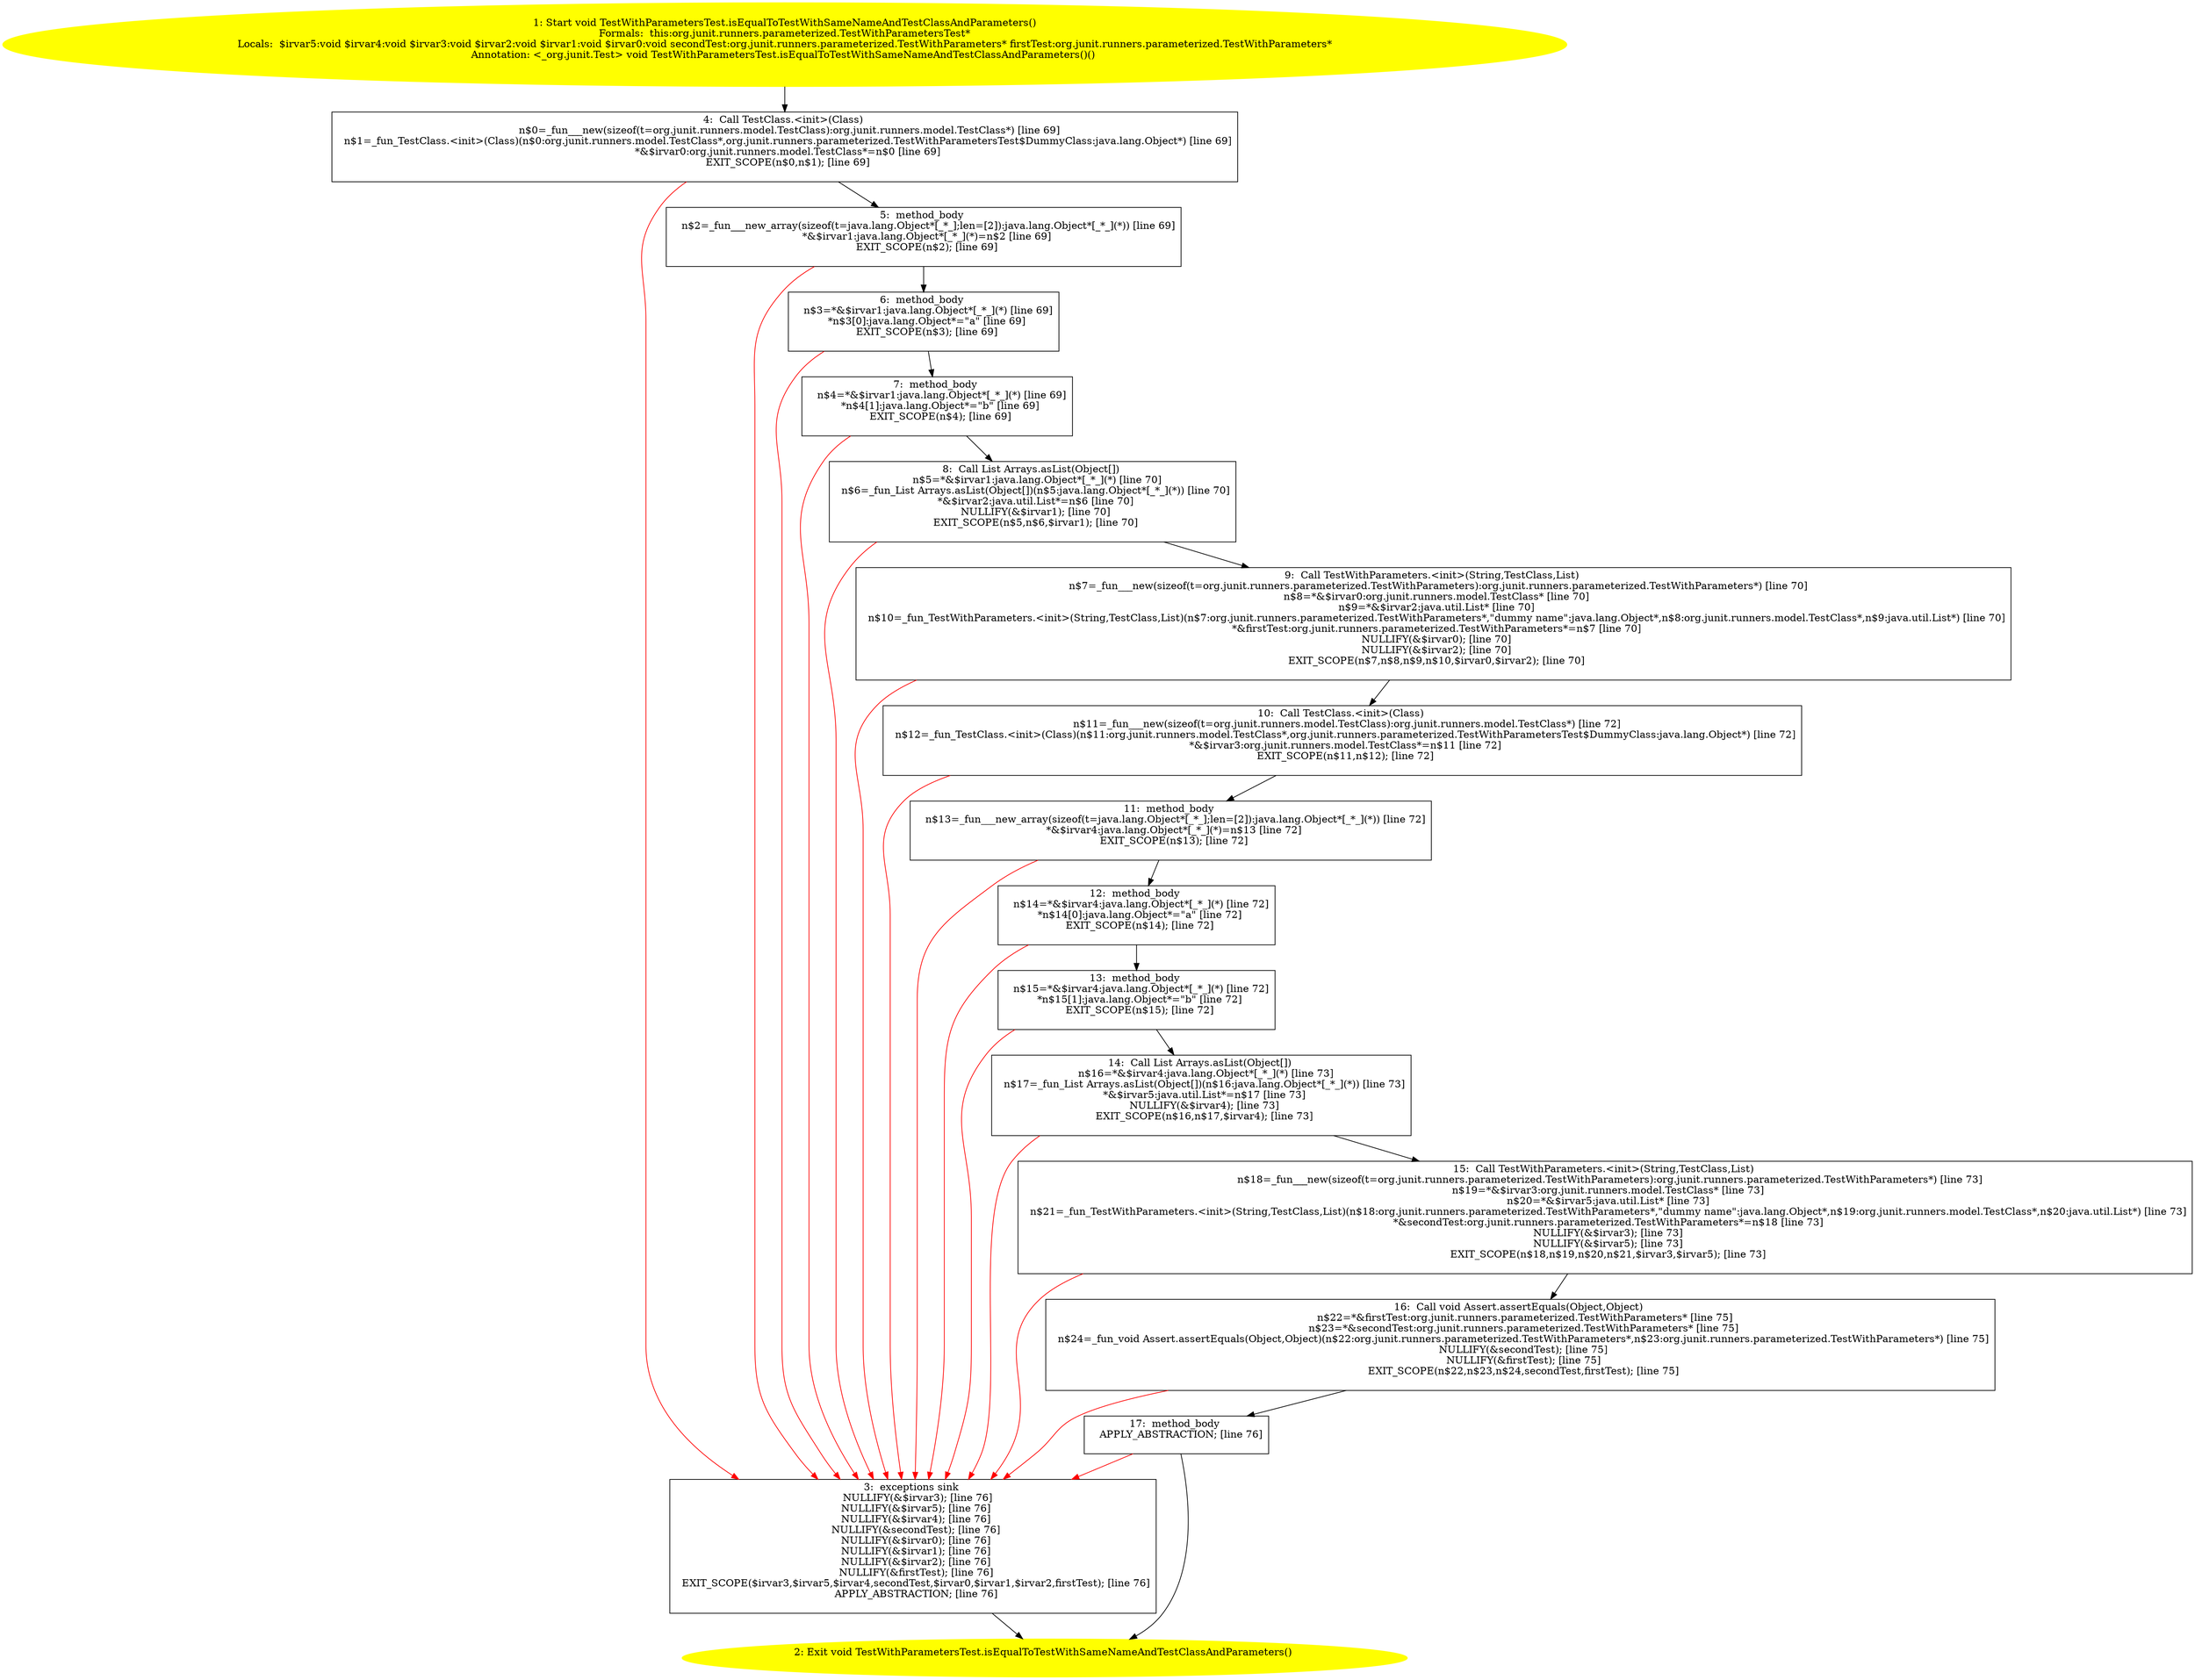 /* @generated */
digraph cfg {
"org.junit.runners.parameterized.TestWithParametersTest.isEqualToTestWithSameNameAndTestClassAndParam.e031a30948fad357fe766de421a99c5d_1" [label="1: Start void TestWithParametersTest.isEqualToTestWithSameNameAndTestClassAndParameters()\nFormals:  this:org.junit.runners.parameterized.TestWithParametersTest*\nLocals:  $irvar5:void $irvar4:void $irvar3:void $irvar2:void $irvar1:void $irvar0:void secondTest:org.junit.runners.parameterized.TestWithParameters* firstTest:org.junit.runners.parameterized.TestWithParameters*\nAnnotation: <_org.junit.Test> void TestWithParametersTest.isEqualToTestWithSameNameAndTestClassAndParameters()() \n  " color=yellow style=filled]
	

	 "org.junit.runners.parameterized.TestWithParametersTest.isEqualToTestWithSameNameAndTestClassAndParam.e031a30948fad357fe766de421a99c5d_1" -> "org.junit.runners.parameterized.TestWithParametersTest.isEqualToTestWithSameNameAndTestClassAndParam.e031a30948fad357fe766de421a99c5d_4" ;
"org.junit.runners.parameterized.TestWithParametersTest.isEqualToTestWithSameNameAndTestClassAndParam.e031a30948fad357fe766de421a99c5d_2" [label="2: Exit void TestWithParametersTest.isEqualToTestWithSameNameAndTestClassAndParameters() \n  " color=yellow style=filled]
	

"org.junit.runners.parameterized.TestWithParametersTest.isEqualToTestWithSameNameAndTestClassAndParam.e031a30948fad357fe766de421a99c5d_3" [label="3:  exceptions sink \n   NULLIFY(&$irvar3); [line 76]\n  NULLIFY(&$irvar5); [line 76]\n  NULLIFY(&$irvar4); [line 76]\n  NULLIFY(&secondTest); [line 76]\n  NULLIFY(&$irvar0); [line 76]\n  NULLIFY(&$irvar1); [line 76]\n  NULLIFY(&$irvar2); [line 76]\n  NULLIFY(&firstTest); [line 76]\n  EXIT_SCOPE($irvar3,$irvar5,$irvar4,secondTest,$irvar0,$irvar1,$irvar2,firstTest); [line 76]\n  APPLY_ABSTRACTION; [line 76]\n " shape="box"]
	

	 "org.junit.runners.parameterized.TestWithParametersTest.isEqualToTestWithSameNameAndTestClassAndParam.e031a30948fad357fe766de421a99c5d_3" -> "org.junit.runners.parameterized.TestWithParametersTest.isEqualToTestWithSameNameAndTestClassAndParam.e031a30948fad357fe766de421a99c5d_2" ;
"org.junit.runners.parameterized.TestWithParametersTest.isEqualToTestWithSameNameAndTestClassAndParam.e031a30948fad357fe766de421a99c5d_4" [label="4:  Call TestClass.<init>(Class) \n   n$0=_fun___new(sizeof(t=org.junit.runners.model.TestClass):org.junit.runners.model.TestClass*) [line 69]\n  n$1=_fun_TestClass.<init>(Class)(n$0:org.junit.runners.model.TestClass*,org.junit.runners.parameterized.TestWithParametersTest$DummyClass:java.lang.Object*) [line 69]\n  *&$irvar0:org.junit.runners.model.TestClass*=n$0 [line 69]\n  EXIT_SCOPE(n$0,n$1); [line 69]\n " shape="box"]
	

	 "org.junit.runners.parameterized.TestWithParametersTest.isEqualToTestWithSameNameAndTestClassAndParam.e031a30948fad357fe766de421a99c5d_4" -> "org.junit.runners.parameterized.TestWithParametersTest.isEqualToTestWithSameNameAndTestClassAndParam.e031a30948fad357fe766de421a99c5d_5" ;
	 "org.junit.runners.parameterized.TestWithParametersTest.isEqualToTestWithSameNameAndTestClassAndParam.e031a30948fad357fe766de421a99c5d_4" -> "org.junit.runners.parameterized.TestWithParametersTest.isEqualToTestWithSameNameAndTestClassAndParam.e031a30948fad357fe766de421a99c5d_3" [color="red" ];
"org.junit.runners.parameterized.TestWithParametersTest.isEqualToTestWithSameNameAndTestClassAndParam.e031a30948fad357fe766de421a99c5d_5" [label="5:  method_body \n   n$2=_fun___new_array(sizeof(t=java.lang.Object*[_*_];len=[2]):java.lang.Object*[_*_](*)) [line 69]\n  *&$irvar1:java.lang.Object*[_*_](*)=n$2 [line 69]\n  EXIT_SCOPE(n$2); [line 69]\n " shape="box"]
	

	 "org.junit.runners.parameterized.TestWithParametersTest.isEqualToTestWithSameNameAndTestClassAndParam.e031a30948fad357fe766de421a99c5d_5" -> "org.junit.runners.parameterized.TestWithParametersTest.isEqualToTestWithSameNameAndTestClassAndParam.e031a30948fad357fe766de421a99c5d_6" ;
	 "org.junit.runners.parameterized.TestWithParametersTest.isEqualToTestWithSameNameAndTestClassAndParam.e031a30948fad357fe766de421a99c5d_5" -> "org.junit.runners.parameterized.TestWithParametersTest.isEqualToTestWithSameNameAndTestClassAndParam.e031a30948fad357fe766de421a99c5d_3" [color="red" ];
"org.junit.runners.parameterized.TestWithParametersTest.isEqualToTestWithSameNameAndTestClassAndParam.e031a30948fad357fe766de421a99c5d_6" [label="6:  method_body \n   n$3=*&$irvar1:java.lang.Object*[_*_](*) [line 69]\n  *n$3[0]:java.lang.Object*=\"a\" [line 69]\n  EXIT_SCOPE(n$3); [line 69]\n " shape="box"]
	

	 "org.junit.runners.parameterized.TestWithParametersTest.isEqualToTestWithSameNameAndTestClassAndParam.e031a30948fad357fe766de421a99c5d_6" -> "org.junit.runners.parameterized.TestWithParametersTest.isEqualToTestWithSameNameAndTestClassAndParam.e031a30948fad357fe766de421a99c5d_7" ;
	 "org.junit.runners.parameterized.TestWithParametersTest.isEqualToTestWithSameNameAndTestClassAndParam.e031a30948fad357fe766de421a99c5d_6" -> "org.junit.runners.parameterized.TestWithParametersTest.isEqualToTestWithSameNameAndTestClassAndParam.e031a30948fad357fe766de421a99c5d_3" [color="red" ];
"org.junit.runners.parameterized.TestWithParametersTest.isEqualToTestWithSameNameAndTestClassAndParam.e031a30948fad357fe766de421a99c5d_7" [label="7:  method_body \n   n$4=*&$irvar1:java.lang.Object*[_*_](*) [line 69]\n  *n$4[1]:java.lang.Object*=\"b\" [line 69]\n  EXIT_SCOPE(n$4); [line 69]\n " shape="box"]
	

	 "org.junit.runners.parameterized.TestWithParametersTest.isEqualToTestWithSameNameAndTestClassAndParam.e031a30948fad357fe766de421a99c5d_7" -> "org.junit.runners.parameterized.TestWithParametersTest.isEqualToTestWithSameNameAndTestClassAndParam.e031a30948fad357fe766de421a99c5d_8" ;
	 "org.junit.runners.parameterized.TestWithParametersTest.isEqualToTestWithSameNameAndTestClassAndParam.e031a30948fad357fe766de421a99c5d_7" -> "org.junit.runners.parameterized.TestWithParametersTest.isEqualToTestWithSameNameAndTestClassAndParam.e031a30948fad357fe766de421a99c5d_3" [color="red" ];
"org.junit.runners.parameterized.TestWithParametersTest.isEqualToTestWithSameNameAndTestClassAndParam.e031a30948fad357fe766de421a99c5d_8" [label="8:  Call List Arrays.asList(Object[]) \n   n$5=*&$irvar1:java.lang.Object*[_*_](*) [line 70]\n  n$6=_fun_List Arrays.asList(Object[])(n$5:java.lang.Object*[_*_](*)) [line 70]\n  *&$irvar2:java.util.List*=n$6 [line 70]\n  NULLIFY(&$irvar1); [line 70]\n  EXIT_SCOPE(n$5,n$6,$irvar1); [line 70]\n " shape="box"]
	

	 "org.junit.runners.parameterized.TestWithParametersTest.isEqualToTestWithSameNameAndTestClassAndParam.e031a30948fad357fe766de421a99c5d_8" -> "org.junit.runners.parameterized.TestWithParametersTest.isEqualToTestWithSameNameAndTestClassAndParam.e031a30948fad357fe766de421a99c5d_9" ;
	 "org.junit.runners.parameterized.TestWithParametersTest.isEqualToTestWithSameNameAndTestClassAndParam.e031a30948fad357fe766de421a99c5d_8" -> "org.junit.runners.parameterized.TestWithParametersTest.isEqualToTestWithSameNameAndTestClassAndParam.e031a30948fad357fe766de421a99c5d_3" [color="red" ];
"org.junit.runners.parameterized.TestWithParametersTest.isEqualToTestWithSameNameAndTestClassAndParam.e031a30948fad357fe766de421a99c5d_9" [label="9:  Call TestWithParameters.<init>(String,TestClass,List) \n   n$7=_fun___new(sizeof(t=org.junit.runners.parameterized.TestWithParameters):org.junit.runners.parameterized.TestWithParameters*) [line 70]\n  n$8=*&$irvar0:org.junit.runners.model.TestClass* [line 70]\n  n$9=*&$irvar2:java.util.List* [line 70]\n  n$10=_fun_TestWithParameters.<init>(String,TestClass,List)(n$7:org.junit.runners.parameterized.TestWithParameters*,\"dummy name\":java.lang.Object*,n$8:org.junit.runners.model.TestClass*,n$9:java.util.List*) [line 70]\n  *&firstTest:org.junit.runners.parameterized.TestWithParameters*=n$7 [line 70]\n  NULLIFY(&$irvar0); [line 70]\n  NULLIFY(&$irvar2); [line 70]\n  EXIT_SCOPE(n$7,n$8,n$9,n$10,$irvar0,$irvar2); [line 70]\n " shape="box"]
	

	 "org.junit.runners.parameterized.TestWithParametersTest.isEqualToTestWithSameNameAndTestClassAndParam.e031a30948fad357fe766de421a99c5d_9" -> "org.junit.runners.parameterized.TestWithParametersTest.isEqualToTestWithSameNameAndTestClassAndParam.e031a30948fad357fe766de421a99c5d_10" ;
	 "org.junit.runners.parameterized.TestWithParametersTest.isEqualToTestWithSameNameAndTestClassAndParam.e031a30948fad357fe766de421a99c5d_9" -> "org.junit.runners.parameterized.TestWithParametersTest.isEqualToTestWithSameNameAndTestClassAndParam.e031a30948fad357fe766de421a99c5d_3" [color="red" ];
"org.junit.runners.parameterized.TestWithParametersTest.isEqualToTestWithSameNameAndTestClassAndParam.e031a30948fad357fe766de421a99c5d_10" [label="10:  Call TestClass.<init>(Class) \n   n$11=_fun___new(sizeof(t=org.junit.runners.model.TestClass):org.junit.runners.model.TestClass*) [line 72]\n  n$12=_fun_TestClass.<init>(Class)(n$11:org.junit.runners.model.TestClass*,org.junit.runners.parameterized.TestWithParametersTest$DummyClass:java.lang.Object*) [line 72]\n  *&$irvar3:org.junit.runners.model.TestClass*=n$11 [line 72]\n  EXIT_SCOPE(n$11,n$12); [line 72]\n " shape="box"]
	

	 "org.junit.runners.parameterized.TestWithParametersTest.isEqualToTestWithSameNameAndTestClassAndParam.e031a30948fad357fe766de421a99c5d_10" -> "org.junit.runners.parameterized.TestWithParametersTest.isEqualToTestWithSameNameAndTestClassAndParam.e031a30948fad357fe766de421a99c5d_11" ;
	 "org.junit.runners.parameterized.TestWithParametersTest.isEqualToTestWithSameNameAndTestClassAndParam.e031a30948fad357fe766de421a99c5d_10" -> "org.junit.runners.parameterized.TestWithParametersTest.isEqualToTestWithSameNameAndTestClassAndParam.e031a30948fad357fe766de421a99c5d_3" [color="red" ];
"org.junit.runners.parameterized.TestWithParametersTest.isEqualToTestWithSameNameAndTestClassAndParam.e031a30948fad357fe766de421a99c5d_11" [label="11:  method_body \n   n$13=_fun___new_array(sizeof(t=java.lang.Object*[_*_];len=[2]):java.lang.Object*[_*_](*)) [line 72]\n  *&$irvar4:java.lang.Object*[_*_](*)=n$13 [line 72]\n  EXIT_SCOPE(n$13); [line 72]\n " shape="box"]
	

	 "org.junit.runners.parameterized.TestWithParametersTest.isEqualToTestWithSameNameAndTestClassAndParam.e031a30948fad357fe766de421a99c5d_11" -> "org.junit.runners.parameterized.TestWithParametersTest.isEqualToTestWithSameNameAndTestClassAndParam.e031a30948fad357fe766de421a99c5d_12" ;
	 "org.junit.runners.parameterized.TestWithParametersTest.isEqualToTestWithSameNameAndTestClassAndParam.e031a30948fad357fe766de421a99c5d_11" -> "org.junit.runners.parameterized.TestWithParametersTest.isEqualToTestWithSameNameAndTestClassAndParam.e031a30948fad357fe766de421a99c5d_3" [color="red" ];
"org.junit.runners.parameterized.TestWithParametersTest.isEqualToTestWithSameNameAndTestClassAndParam.e031a30948fad357fe766de421a99c5d_12" [label="12:  method_body \n   n$14=*&$irvar4:java.lang.Object*[_*_](*) [line 72]\n  *n$14[0]:java.lang.Object*=\"a\" [line 72]\n  EXIT_SCOPE(n$14); [line 72]\n " shape="box"]
	

	 "org.junit.runners.parameterized.TestWithParametersTest.isEqualToTestWithSameNameAndTestClassAndParam.e031a30948fad357fe766de421a99c5d_12" -> "org.junit.runners.parameterized.TestWithParametersTest.isEqualToTestWithSameNameAndTestClassAndParam.e031a30948fad357fe766de421a99c5d_13" ;
	 "org.junit.runners.parameterized.TestWithParametersTest.isEqualToTestWithSameNameAndTestClassAndParam.e031a30948fad357fe766de421a99c5d_12" -> "org.junit.runners.parameterized.TestWithParametersTest.isEqualToTestWithSameNameAndTestClassAndParam.e031a30948fad357fe766de421a99c5d_3" [color="red" ];
"org.junit.runners.parameterized.TestWithParametersTest.isEqualToTestWithSameNameAndTestClassAndParam.e031a30948fad357fe766de421a99c5d_13" [label="13:  method_body \n   n$15=*&$irvar4:java.lang.Object*[_*_](*) [line 72]\n  *n$15[1]:java.lang.Object*=\"b\" [line 72]\n  EXIT_SCOPE(n$15); [line 72]\n " shape="box"]
	

	 "org.junit.runners.parameterized.TestWithParametersTest.isEqualToTestWithSameNameAndTestClassAndParam.e031a30948fad357fe766de421a99c5d_13" -> "org.junit.runners.parameterized.TestWithParametersTest.isEqualToTestWithSameNameAndTestClassAndParam.e031a30948fad357fe766de421a99c5d_14" ;
	 "org.junit.runners.parameterized.TestWithParametersTest.isEqualToTestWithSameNameAndTestClassAndParam.e031a30948fad357fe766de421a99c5d_13" -> "org.junit.runners.parameterized.TestWithParametersTest.isEqualToTestWithSameNameAndTestClassAndParam.e031a30948fad357fe766de421a99c5d_3" [color="red" ];
"org.junit.runners.parameterized.TestWithParametersTest.isEqualToTestWithSameNameAndTestClassAndParam.e031a30948fad357fe766de421a99c5d_14" [label="14:  Call List Arrays.asList(Object[]) \n   n$16=*&$irvar4:java.lang.Object*[_*_](*) [line 73]\n  n$17=_fun_List Arrays.asList(Object[])(n$16:java.lang.Object*[_*_](*)) [line 73]\n  *&$irvar5:java.util.List*=n$17 [line 73]\n  NULLIFY(&$irvar4); [line 73]\n  EXIT_SCOPE(n$16,n$17,$irvar4); [line 73]\n " shape="box"]
	

	 "org.junit.runners.parameterized.TestWithParametersTest.isEqualToTestWithSameNameAndTestClassAndParam.e031a30948fad357fe766de421a99c5d_14" -> "org.junit.runners.parameterized.TestWithParametersTest.isEqualToTestWithSameNameAndTestClassAndParam.e031a30948fad357fe766de421a99c5d_15" ;
	 "org.junit.runners.parameterized.TestWithParametersTest.isEqualToTestWithSameNameAndTestClassAndParam.e031a30948fad357fe766de421a99c5d_14" -> "org.junit.runners.parameterized.TestWithParametersTest.isEqualToTestWithSameNameAndTestClassAndParam.e031a30948fad357fe766de421a99c5d_3" [color="red" ];
"org.junit.runners.parameterized.TestWithParametersTest.isEqualToTestWithSameNameAndTestClassAndParam.e031a30948fad357fe766de421a99c5d_15" [label="15:  Call TestWithParameters.<init>(String,TestClass,List) \n   n$18=_fun___new(sizeof(t=org.junit.runners.parameterized.TestWithParameters):org.junit.runners.parameterized.TestWithParameters*) [line 73]\n  n$19=*&$irvar3:org.junit.runners.model.TestClass* [line 73]\n  n$20=*&$irvar5:java.util.List* [line 73]\n  n$21=_fun_TestWithParameters.<init>(String,TestClass,List)(n$18:org.junit.runners.parameterized.TestWithParameters*,\"dummy name\":java.lang.Object*,n$19:org.junit.runners.model.TestClass*,n$20:java.util.List*) [line 73]\n  *&secondTest:org.junit.runners.parameterized.TestWithParameters*=n$18 [line 73]\n  NULLIFY(&$irvar3); [line 73]\n  NULLIFY(&$irvar5); [line 73]\n  EXIT_SCOPE(n$18,n$19,n$20,n$21,$irvar3,$irvar5); [line 73]\n " shape="box"]
	

	 "org.junit.runners.parameterized.TestWithParametersTest.isEqualToTestWithSameNameAndTestClassAndParam.e031a30948fad357fe766de421a99c5d_15" -> "org.junit.runners.parameterized.TestWithParametersTest.isEqualToTestWithSameNameAndTestClassAndParam.e031a30948fad357fe766de421a99c5d_16" ;
	 "org.junit.runners.parameterized.TestWithParametersTest.isEqualToTestWithSameNameAndTestClassAndParam.e031a30948fad357fe766de421a99c5d_15" -> "org.junit.runners.parameterized.TestWithParametersTest.isEqualToTestWithSameNameAndTestClassAndParam.e031a30948fad357fe766de421a99c5d_3" [color="red" ];
"org.junit.runners.parameterized.TestWithParametersTest.isEqualToTestWithSameNameAndTestClassAndParam.e031a30948fad357fe766de421a99c5d_16" [label="16:  Call void Assert.assertEquals(Object,Object) \n   n$22=*&firstTest:org.junit.runners.parameterized.TestWithParameters* [line 75]\n  n$23=*&secondTest:org.junit.runners.parameterized.TestWithParameters* [line 75]\n  n$24=_fun_void Assert.assertEquals(Object,Object)(n$22:org.junit.runners.parameterized.TestWithParameters*,n$23:org.junit.runners.parameterized.TestWithParameters*) [line 75]\n  NULLIFY(&secondTest); [line 75]\n  NULLIFY(&firstTest); [line 75]\n  EXIT_SCOPE(n$22,n$23,n$24,secondTest,firstTest); [line 75]\n " shape="box"]
	

	 "org.junit.runners.parameterized.TestWithParametersTest.isEqualToTestWithSameNameAndTestClassAndParam.e031a30948fad357fe766de421a99c5d_16" -> "org.junit.runners.parameterized.TestWithParametersTest.isEqualToTestWithSameNameAndTestClassAndParam.e031a30948fad357fe766de421a99c5d_17" ;
	 "org.junit.runners.parameterized.TestWithParametersTest.isEqualToTestWithSameNameAndTestClassAndParam.e031a30948fad357fe766de421a99c5d_16" -> "org.junit.runners.parameterized.TestWithParametersTest.isEqualToTestWithSameNameAndTestClassAndParam.e031a30948fad357fe766de421a99c5d_3" [color="red" ];
"org.junit.runners.parameterized.TestWithParametersTest.isEqualToTestWithSameNameAndTestClassAndParam.e031a30948fad357fe766de421a99c5d_17" [label="17:  method_body \n   APPLY_ABSTRACTION; [line 76]\n " shape="box"]
	

	 "org.junit.runners.parameterized.TestWithParametersTest.isEqualToTestWithSameNameAndTestClassAndParam.e031a30948fad357fe766de421a99c5d_17" -> "org.junit.runners.parameterized.TestWithParametersTest.isEqualToTestWithSameNameAndTestClassAndParam.e031a30948fad357fe766de421a99c5d_2" ;
	 "org.junit.runners.parameterized.TestWithParametersTest.isEqualToTestWithSameNameAndTestClassAndParam.e031a30948fad357fe766de421a99c5d_17" -> "org.junit.runners.parameterized.TestWithParametersTest.isEqualToTestWithSameNameAndTestClassAndParam.e031a30948fad357fe766de421a99c5d_3" [color="red" ];
}
